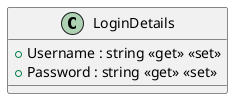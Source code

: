 @startuml
class LoginDetails {
    + Username : string <<get>> <<set>>
    + Password : string <<get>> <<set>>
}
@enduml
